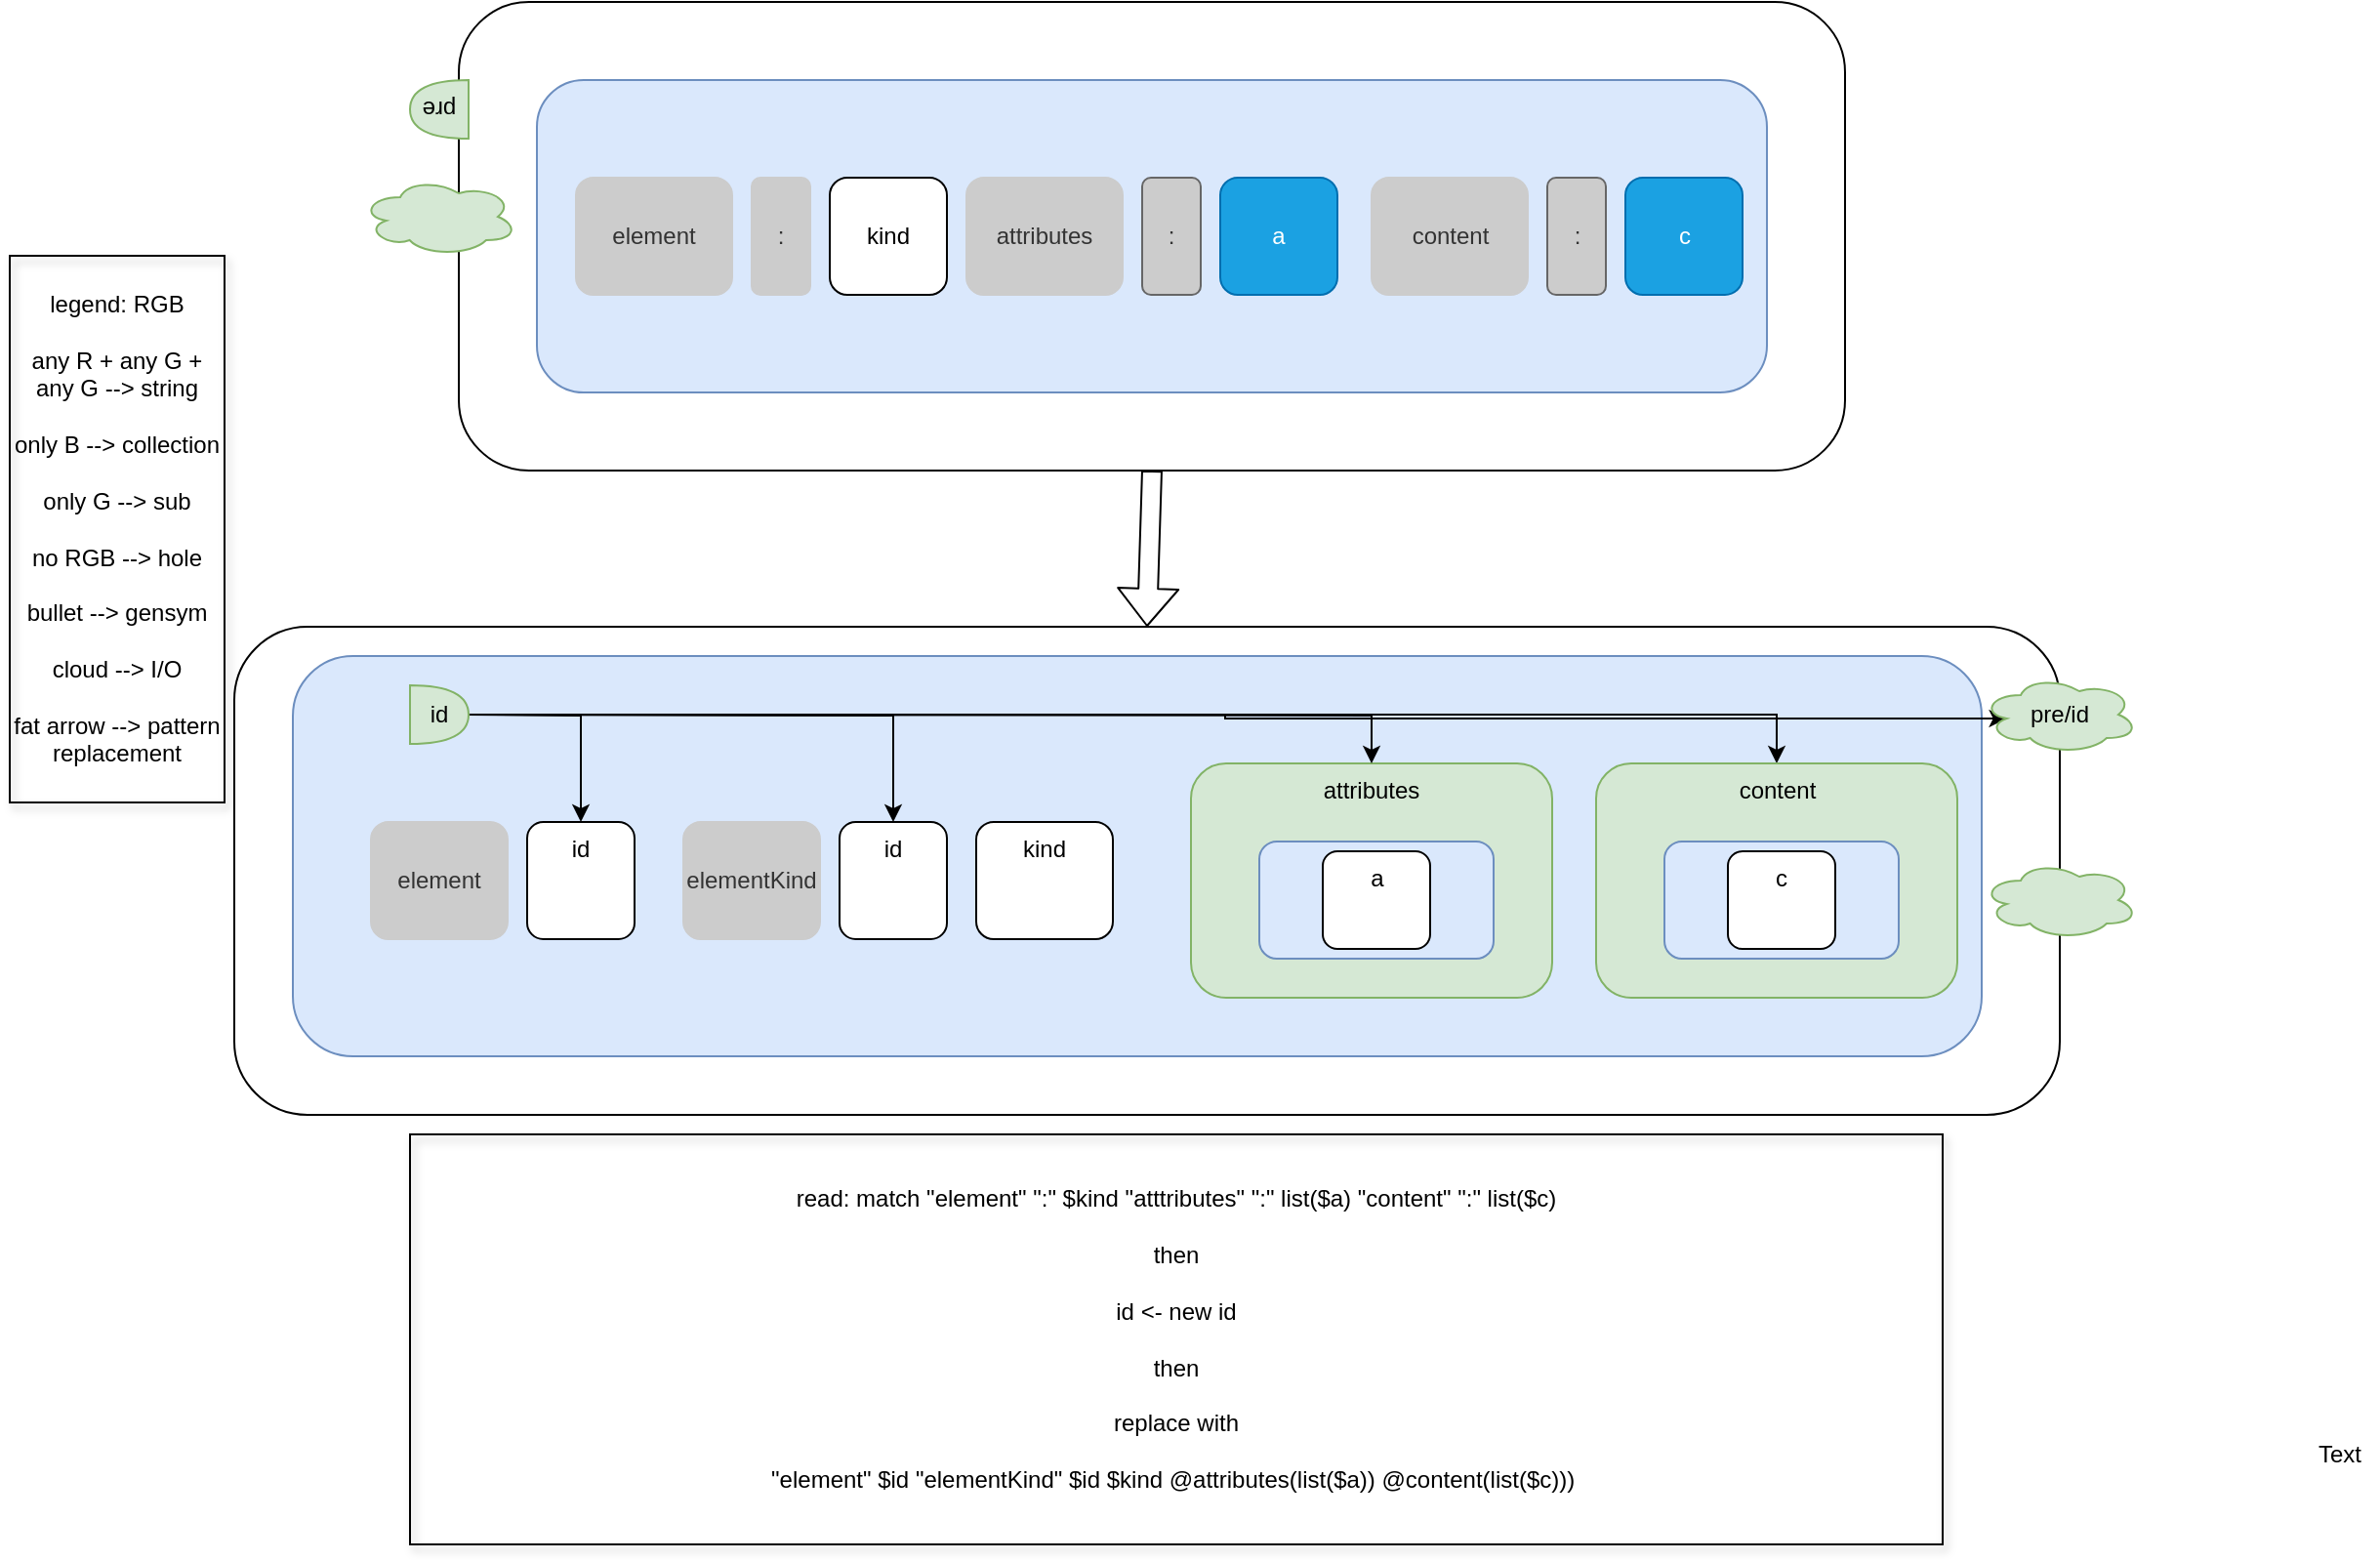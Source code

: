 <mxfile version="12.4.2" type="device" pages="6"><diagram id="GiBRdWB6nF-gpvsleawB" name="element"><mxGraphModel dx="1301" dy="871" grid="1" gridSize="10" guides="1" tooltips="1" connect="1" arrows="1" fold="1" page="1" pageScale="1" pageWidth="1100" pageHeight="850" math="0" shadow="0"><root><mxCell id="GbgWl41MH0p_nFh6t5PL-0"/><mxCell id="GbgWl41MH0p_nFh6t5PL-1" parent="GbgWl41MH0p_nFh6t5PL-0"/><mxCell id="0LHbQsovQamirxA95kBQ-0" value="" style="rounded=1;whiteSpace=wrap;html=1;" vertex="1" parent="GbgWl41MH0p_nFh6t5PL-1"><mxGeometry x="125" y="360" width="935" height="250" as="geometry"/></mxCell><mxCell id="0LHbQsovQamirxA95kBQ-7" value="" style="rounded=1;whiteSpace=wrap;html=1;fillColor=#dae8fc;strokeColor=#6c8ebf;verticalAlign=top;" vertex="1" parent="GbgWl41MH0p_nFh6t5PL-1"><mxGeometry x="155" y="375" width="865" height="205" as="geometry"/></mxCell><mxCell id="0LHbQsovQamirxA95kBQ-18" value="attributes" style="rounded=1;whiteSpace=wrap;html=1;verticalAlign=top;fillColor=#d5e8d4;strokeColor=#82b366;" vertex="1" parent="GbgWl41MH0p_nFh6t5PL-1"><mxGeometry x="615" y="430" width="185" height="120" as="geometry"/></mxCell><mxCell id="0LHbQsovQamirxA95kBQ-1" value="" style="rounded=1;whiteSpace=wrap;html=1;" vertex="1" parent="GbgWl41MH0p_nFh6t5PL-1"><mxGeometry x="240" y="40" width="710" height="240" as="geometry"/></mxCell><mxCell id="0LHbQsovQamirxA95kBQ-3" value="" style="rounded=1;whiteSpace=wrap;html=1;fillColor=#dae8fc;strokeColor=#6c8ebf;container=0;verticalAlign=top;" vertex="1" parent="GbgWl41MH0p_nFh6t5PL-1"><mxGeometry x="280" y="80" width="630" height="160" as="geometry"/></mxCell><mxCell id="0LHbQsovQamirxA95kBQ-17" style="edgeStyle=orthogonalEdgeStyle;rounded=0;orthogonalLoop=1;jettySize=auto;html=1;exitX=1;exitY=0.5;exitDx=0;exitDy=0;" edge="1" parent="GbgWl41MH0p_nFh6t5PL-1" target="0LHbQsovQamirxA95kBQ-11"><mxGeometry relative="1" as="geometry"><mxPoint x="245" y="405" as="sourcePoint"/></mxGeometry></mxCell><mxCell id="0LHbQsovQamirxA95kBQ-21" style="edgeStyle=orthogonalEdgeStyle;rounded=0;orthogonalLoop=1;jettySize=auto;html=1;exitX=1;exitY=0.5;exitDx=0;exitDy=0;entryX=0.5;entryY=0;entryDx=0;entryDy=0;" edge="1" parent="GbgWl41MH0p_nFh6t5PL-1" target="0LHbQsovQamirxA95kBQ-18"><mxGeometry relative="1" as="geometry"><mxPoint x="245" y="405" as="sourcePoint"/></mxGeometry></mxCell><mxCell id="0LHbQsovQamirxA95kBQ-24" style="edgeStyle=orthogonalEdgeStyle;rounded=0;orthogonalLoop=1;jettySize=auto;html=1;exitX=1;exitY=0.5;exitDx=0;exitDy=0;" edge="1" parent="GbgWl41MH0p_nFh6t5PL-1" target="0LHbQsovQamirxA95kBQ-23"><mxGeometry relative="1" as="geometry"><mxPoint x="245" y="405" as="sourcePoint"/></mxGeometry></mxCell><mxCell id="M9H_IVKBAlvjh7yGib9Y-18" style="edgeStyle=orthogonalEdgeStyle;rounded=0;orthogonalLoop=1;jettySize=auto;html=1;exitX=1;exitY=0.5;exitDx=0;exitDy=0;entryX=0.5;entryY=0;entryDx=0;entryDy=0;" edge="1" parent="GbgWl41MH0p_nFh6t5PL-1" target="M9H_IVKBAlvjh7yGib9Y-16"><mxGeometry relative="1" as="geometry"><mxPoint x="245" y="405" as="sourcePoint"/><Array as="points"><mxPoint x="915" y="405"/></Array></mxGeometry></mxCell><mxCell id="0LHbQsovQamirxA95kBQ-9" value="" style="ellipse;shape=cloud;whiteSpace=wrap;html=1;fillColor=#d5e8d4;strokeColor=#82b366;" vertex="1" parent="GbgWl41MH0p_nFh6t5PL-1"><mxGeometry x="190" y="130" width="80" height="40" as="geometry"/></mxCell><mxCell id="0LHbQsovQamirxA95kBQ-10" value="element" style="rounded=1;whiteSpace=wrap;html=1;fillColor=#CCCCCC;strokeColor=#CCCCCC;fontColor=#333333;" vertex="1" parent="GbgWl41MH0p_nFh6t5PL-1"><mxGeometry x="195" y="460" width="70" height="60" as="geometry"/></mxCell><mxCell id="0LHbQsovQamirxA95kBQ-11" value="id" style="rounded=1;whiteSpace=wrap;html=1;verticalAlign=top;" vertex="1" parent="GbgWl41MH0p_nFh6t5PL-1"><mxGeometry x="275" y="460" width="55" height="60" as="geometry"/></mxCell><mxCell id="0LHbQsovQamirxA95kBQ-12" value="" style="rounded=1;whiteSpace=wrap;html=1;fillColor=#dae8fc;strokeColor=#6c8ebf;" vertex="1" parent="GbgWl41MH0p_nFh6t5PL-1"><mxGeometry x="650" y="470" width="120" height="60" as="geometry"/></mxCell><mxCell id="0LHbQsovQamirxA95kBQ-13" value="" style="shape=flexArrow;endArrow=classic;html=1;entryX=0.5;entryY=0;entryDx=0;entryDy=0;exitX=0.5;exitY=1;exitDx=0;exitDy=0;" edge="1" parent="GbgWl41MH0p_nFh6t5PL-1" source="0LHbQsovQamirxA95kBQ-1" target="0LHbQsovQamirxA95kBQ-0"><mxGeometry width="50" height="50" relative="1" as="geometry"><mxPoint x="100" y="640" as="sourcePoint"/><mxPoint x="150" y="590" as="targetPoint"/></mxGeometry></mxCell><mxCell id="0LHbQsovQamirxA95kBQ-14" value="" style="ellipse;shape=cloud;whiteSpace=wrap;html=1;fillColor=#d5e8d4;strokeColor=#82b366;" vertex="1" parent="GbgWl41MH0p_nFh6t5PL-1"><mxGeometry x="1020" y="480" width="80" height="40" as="geometry"/></mxCell><mxCell id="0LHbQsovQamirxA95kBQ-4" value="element" style="rounded=1;whiteSpace=wrap;html=1;fillColor=#CCCCCC;strokeColor=#CCCCCC;fontColor=#333333;" vertex="1" parent="GbgWl41MH0p_nFh6t5PL-1"><mxGeometry x="300" y="130" width="80" height="60" as="geometry"/></mxCell><mxCell id="0LHbQsovQamirxA95kBQ-5" value=":" style="rounded=1;whiteSpace=wrap;html=1;fillColor=#CCCCCC;strokeColor=#CCCCCC;fontColor=#333333;" vertex="1" parent="GbgWl41MH0p_nFh6t5PL-1"><mxGeometry x="390" y="130" width="30" height="60" as="geometry"/></mxCell><mxCell id="0LHbQsovQamirxA95kBQ-16" value="kind" style="rounded=1;whiteSpace=wrap;html=1;" vertex="1" parent="GbgWl41MH0p_nFh6t5PL-1"><mxGeometry x="430" y="130" width="60" height="60" as="geometry"/></mxCell><mxCell id="0LHbQsovQamirxA95kBQ-22" value="elementKind" style="rounded=1;whiteSpace=wrap;html=1;fillColor=#CCCCCC;strokeColor=#CCCCCC;fontColor=#333333;" vertex="1" parent="GbgWl41MH0p_nFh6t5PL-1"><mxGeometry x="355" y="460" width="70" height="60" as="geometry"/></mxCell><mxCell id="0LHbQsovQamirxA95kBQ-23" value="id" style="rounded=1;whiteSpace=wrap;html=1;verticalAlign=top;" vertex="1" parent="GbgWl41MH0p_nFh6t5PL-1"><mxGeometry x="435" y="460" width="55" height="60" as="geometry"/></mxCell><mxCell id="0LHbQsovQamirxA95kBQ-25" value="kind" style="rounded=1;whiteSpace=wrap;html=1;verticalAlign=top;" vertex="1" parent="GbgWl41MH0p_nFh6t5PL-1"><mxGeometry x="505" y="460" width="70" height="60" as="geometry"/></mxCell><mxCell id="0LHbQsovQamirxA95kBQ-26" value="attributes" style="rounded=1;whiteSpace=wrap;html=1;fillColor=#CCCCCC;strokeColor=#CCCCCC;fontColor=#333333;" vertex="1" parent="GbgWl41MH0p_nFh6t5PL-1"><mxGeometry x="500" y="130" width="80" height="60" as="geometry"/></mxCell><mxCell id="0LHbQsovQamirxA95kBQ-27" value=":" style="rounded=1;whiteSpace=wrap;html=1;fillColor=#CCCCCC;strokeColor=#666666;fontColor=#333333;" vertex="1" parent="GbgWl41MH0p_nFh6t5PL-1"><mxGeometry x="590" y="130" width="30" height="60" as="geometry"/></mxCell><mxCell id="0LHbQsovQamirxA95kBQ-28" value="a" style="rounded=1;whiteSpace=wrap;html=1;fillColor=#1ba1e2;strokeColor=#006EAF;fontColor=#ffffff;" vertex="1" parent="GbgWl41MH0p_nFh6t5PL-1"><mxGeometry x="630" y="130" width="60" height="60" as="geometry"/></mxCell><mxCell id="0LHbQsovQamirxA95kBQ-29" value="content" style="rounded=1;whiteSpace=wrap;html=1;fillColor=#CCCCCC;strokeColor=#CCCCCC;fontColor=#333333;" vertex="1" parent="GbgWl41MH0p_nFh6t5PL-1"><mxGeometry x="707.5" y="130" width="80" height="60" as="geometry"/></mxCell><mxCell id="0LHbQsovQamirxA95kBQ-30" value=":" style="rounded=1;whiteSpace=wrap;html=1;fillColor=#CCCCCC;strokeColor=#666666;fontColor=#333333;" vertex="1" parent="GbgWl41MH0p_nFh6t5PL-1"><mxGeometry x="797.5" y="130" width="30" height="60" as="geometry"/></mxCell><mxCell id="0LHbQsovQamirxA95kBQ-31" value="c" style="rounded=1;whiteSpace=wrap;html=1;fillColor=#1ba1e2;strokeColor=#006EAF;fontColor=#ffffff;" vertex="1" parent="GbgWl41MH0p_nFh6t5PL-1"><mxGeometry x="837.5" y="130" width="60" height="60" as="geometry"/></mxCell><mxCell id="0LHbQsovQamirxA95kBQ-32" value="legend: RGB&lt;br&gt;&lt;br&gt;any R + any G + any G --&amp;gt; string&lt;br&gt;&lt;br&gt;only B --&amp;gt; collection&lt;br&gt;&lt;br&gt;only G --&amp;gt; sub&lt;br&gt;&lt;br&gt;no RGB --&amp;gt; hole&lt;br&gt;&lt;br&gt;bullet --&amp;gt; gensym&lt;br&gt;&lt;br&gt;cloud --&amp;gt; I/O&lt;br&gt;&lt;br&gt;fat arrow --&amp;gt; pattern replacement" style="text;html=1;strokeColor=#000000;fillColor=none;align=center;verticalAlign=middle;whiteSpace=wrap;rounded=0;shadow=1;" vertex="1" parent="GbgWl41MH0p_nFh6t5PL-1"><mxGeometry x="10" y="170" width="110" height="280" as="geometry"/></mxCell><mxCell id="M9H_IVKBAlvjh7yGib9Y-16" value="content" style="rounded=1;whiteSpace=wrap;html=1;verticalAlign=top;fillColor=#d5e8d4;strokeColor=#82b366;" vertex="1" parent="GbgWl41MH0p_nFh6t5PL-1"><mxGeometry x="822.5" y="430" width="185" height="120" as="geometry"/></mxCell><mxCell id="M9H_IVKBAlvjh7yGib9Y-17" value="" style="rounded=1;whiteSpace=wrap;html=1;fillColor=#dae8fc;strokeColor=#6c8ebf;" vertex="1" parent="GbgWl41MH0p_nFh6t5PL-1"><mxGeometry x="857.5" y="470" width="120" height="60" as="geometry"/></mxCell><mxCell id="ItqrlC2OyuBR9gahp9m--1" style="edgeStyle=orthogonalEdgeStyle;rounded=0;orthogonalLoop=1;jettySize=auto;html=1;exitX=1;exitY=0.5;exitDx=0;exitDy=0;exitPerimeter=0;entryX=0.16;entryY=0.55;entryDx=0;entryDy=0;entryPerimeter=0;" edge="1" parent="GbgWl41MH0p_nFh6t5PL-1" source="M9H_IVKBAlvjh7yGib9Y-20" target="ItqrlC2OyuBR9gahp9m--0"><mxGeometry relative="1" as="geometry"/></mxCell><mxCell id="M9H_IVKBAlvjh7yGib9Y-20" value="id" style="shape=or;whiteSpace=wrap;html=1;shadow=0;strokeColor=#82b366;fillColor=#d5e8d4;" vertex="1" parent="GbgWl41MH0p_nFh6t5PL-1"><mxGeometry x="215" y="390" width="30" height="30" as="geometry"/></mxCell><mxCell id="9EY_-r0MDxx3qeaXjn6o-0" value="read: match &quot;element&quot; &quot;:&quot; $kind &quot;atttributes&quot; &quot;:&quot; list($a) &quot;content&quot; &quot;:&quot; list($c)&lt;br&gt;&lt;br&gt;then&lt;br&gt;&lt;br&gt;id &amp;lt;- new id&lt;br&gt;&lt;br&gt;then&lt;br&gt;&lt;br&gt;replace with&lt;br&gt;&lt;br&gt;&quot;element&quot; $id &quot;elementKind&quot; $id $kind @attributes(list($a)) @content(list($c)))&amp;nbsp;" style="text;html=1;strokeColor=#000000;fillColor=none;align=center;verticalAlign=middle;whiteSpace=wrap;rounded=0;shadow=1;" vertex="1" parent="GbgWl41MH0p_nFh6t5PL-1"><mxGeometry x="215" y="620" width="785" height="210" as="geometry"/></mxCell><mxCell id="2oGZAkXwiO3qJ7gknGq2-0" value="a" style="rounded=1;whiteSpace=wrap;html=1;verticalAlign=top;" vertex="1" parent="GbgWl41MH0p_nFh6t5PL-1"><mxGeometry x="682.5" y="475" width="55" height="50" as="geometry"/></mxCell><mxCell id="2oGZAkXwiO3qJ7gknGq2-1" value="c" style="rounded=1;whiteSpace=wrap;html=1;verticalAlign=top;" vertex="1" parent="GbgWl41MH0p_nFh6t5PL-1"><mxGeometry x="890" y="475" width="55" height="50" as="geometry"/></mxCell><mxCell id="2oGZAkXwiO3qJ7gknGq2-2" value="Text" style="text;html=1;align=center;verticalAlign=middle;resizable=0;points=[];;autosize=1;" vertex="1" parent="GbgWl41MH0p_nFh6t5PL-1"><mxGeometry x="1183" y="774" width="40" height="20" as="geometry"/></mxCell><mxCell id="p-bQjZqat1qqSV8BRgw3-0" value="pre" style="shape=or;whiteSpace=wrap;html=1;shadow=0;strokeColor=#82b366;rotation=-180;fillColor=#d5e8d4;" vertex="1" parent="GbgWl41MH0p_nFh6t5PL-1"><mxGeometry x="215" y="80" width="30" height="30" as="geometry"/></mxCell><mxCell id="ItqrlC2OyuBR9gahp9m--0" value="pre/id" style="ellipse;shape=cloud;whiteSpace=wrap;html=1;fillColor=#d5e8d4;strokeColor=#82b366;" vertex="1" parent="GbgWl41MH0p_nFh6t5PL-1"><mxGeometry x="1020" y="385" width="80" height="40" as="geometry"/></mxCell></root></mxGraphModel></diagram><diagram id="sPv36CqaWzY1-cHm2cdt" name="attributes"><mxGraphModel dx="1106" dy="740" grid="1" gridSize="10" guides="1" tooltips="1" connect="1" arrows="1" fold="1" page="1" pageScale="1" pageWidth="1100" pageHeight="850" math="0" shadow="0"><root><mxCell id="DPhY5bc42cXJVs_Lg4zA-0"/><mxCell id="DPhY5bc42cXJVs_Lg4zA-1" parent="DPhY5bc42cXJVs_Lg4zA-0"/><mxCell id="RJwRaLLxa9eITFLoBuF8-0" value="" style="rounded=1;whiteSpace=wrap;html=1;" vertex="1" parent="DPhY5bc42cXJVs_Lg4zA-1"><mxGeometry x="150" y="360" width="700" height="240" as="geometry"/></mxCell><mxCell id="RJwRaLLxa9eITFLoBuF8-1" value="" style="rounded=1;whiteSpace=wrap;html=1;" vertex="1" parent="DPhY5bc42cXJVs_Lg4zA-1"><mxGeometry x="160" y="40" width="680" height="240" as="geometry"/></mxCell><mxCell id="RJwRaLLxa9eITFLoBuF8-3" value="" style="rounded=1;whiteSpace=wrap;html=1;fillColor=#dae8fc;strokeColor=#6c8ebf;container=0;verticalAlign=top;" vertex="1" parent="DPhY5bc42cXJVs_Lg4zA-1"><mxGeometry x="360" y="80" width="400" height="160" as="geometry"/></mxCell><mxCell id="RJwRaLLxa9eITFLoBuF8-7" value="" style="rounded=1;whiteSpace=wrap;html=1;fillColor=#dae8fc;strokeColor=#6c8ebf;verticalAlign=top;" vertex="1" parent="DPhY5bc42cXJVs_Lg4zA-1"><mxGeometry x="262.5" y="375" width="535" height="210" as="geometry"/></mxCell><mxCell id="RJwRaLLxa9eITFLoBuF8-8" value="id" style="whiteSpace=wrap;html=1;aspect=fixed;fillColor=#f8cecc;strokeColor=#b85450;" vertex="1" parent="DPhY5bc42cXJVs_Lg4zA-1"><mxGeometry x="145" y="80" width="30" height="30" as="geometry"/></mxCell><mxCell id="RJwRaLLxa9eITFLoBuF8-9" value="" style="ellipse;shape=cloud;whiteSpace=wrap;html=1;fillColor=#f8cecc;strokeColor=#b85450;" vertex="1" parent="DPhY5bc42cXJVs_Lg4zA-1"><mxGeometry x="120" y="130" width="80" height="40" as="geometry"/></mxCell><mxCell id="RJwRaLLxa9eITFLoBuF8-10" value="a" style="rounded=1;whiteSpace=wrap;html=1;" vertex="1" parent="DPhY5bc42cXJVs_Lg4zA-1"><mxGeometry x="285" y="460" width="120" height="60" as="geometry"/></mxCell><mxCell id="RJwRaLLxa9eITFLoBuF8-11" value="id" style="rounded=1;whiteSpace=wrap;html=1;" vertex="1" parent="DPhY5bc42cXJVs_Lg4zA-1"><mxGeometry x="455" y="460" width="120" height="60" as="geometry"/></mxCell><mxCell id="RJwRaLLxa9eITFLoBuF8-12" value="value" style="rounded=1;whiteSpace=wrap;html=1;" vertex="1" parent="DPhY5bc42cXJVs_Lg4zA-1"><mxGeometry x="625" y="460" width="120" height="60" as="geometry"/></mxCell><mxCell id="RJwRaLLxa9eITFLoBuF8-13" value="" style="shape=flexArrow;endArrow=classic;html=1;entryX=0.5;entryY=0;entryDx=0;entryDy=0;exitX=0.5;exitY=1;exitDx=0;exitDy=0;" edge="1" parent="DPhY5bc42cXJVs_Lg4zA-1" source="RJwRaLLxa9eITFLoBuF8-1" target="RJwRaLLxa9eITFLoBuF8-0"><mxGeometry width="50" height="50" relative="1" as="geometry"><mxPoint x="120" y="640" as="sourcePoint"/><mxPoint x="170" y="590" as="targetPoint"/></mxGeometry></mxCell><mxCell id="RJwRaLLxa9eITFLoBuF8-14" value="" style="ellipse;shape=cloud;whiteSpace=wrap;html=1;fillColor=#f8cecc;strokeColor=#b85450;" vertex="1" parent="DPhY5bc42cXJVs_Lg4zA-1"><mxGeometry x="820" y="450" width="80" height="40" as="geometry"/></mxCell><mxCell id="RJwRaLLxa9eITFLoBuF8-4" value="a" style="rounded=1;whiteSpace=wrap;html=1;" vertex="1" parent="DPhY5bc42cXJVs_Lg4zA-1"><mxGeometry x="380" y="130" width="120" height="60" as="geometry"/></mxCell><mxCell id="RJwRaLLxa9eITFLoBuF8-5" value=":" style="rounded=1;whiteSpace=wrap;html=1;fillColor=#CCCCCC;strokeColor=#999999;fontColor=#333333;" vertex="1" parent="DPhY5bc42cXJVs_Lg4zA-1"><mxGeometry x="540" y="130" width="30" height="60" as="geometry"/></mxCell><mxCell id="RJwRaLLxa9eITFLoBuF8-6" value="value" style="rounded=1;whiteSpace=wrap;html=1;" vertex="1" parent="DPhY5bc42cXJVs_Lg4zA-1"><mxGeometry x="610" y="130" width="120" height="60" as="geometry"/></mxCell></root></mxGraphModel></diagram><diagram id="iakOBzGeN-sFx1ec9zwP" name="content"><mxGraphModel dx="1106" dy="740" grid="1" gridSize="10" guides="1" tooltips="1" connect="1" arrows="1" fold="1" page="1" pageScale="1" pageWidth="1100" pageHeight="850" math="0" shadow="0"><root><mxCell id="FL0YnQG8M9NT3laOWdaY-0"/><mxCell id="FL0YnQG8M9NT3laOWdaY-1" parent="FL0YnQG8M9NT3laOWdaY-0"/><mxCell id="FL0YnQG8M9NT3laOWdaY-2" value="" style="rounded=1;whiteSpace=wrap;html=1;" vertex="1" parent="FL0YnQG8M9NT3laOWdaY-1"><mxGeometry x="150" y="360" width="700" height="240" as="geometry"/></mxCell><mxCell id="FL0YnQG8M9NT3laOWdaY-3" value="" style="rounded=1;whiteSpace=wrap;html=1;" vertex="1" parent="FL0YnQG8M9NT3laOWdaY-1"><mxGeometry x="160" y="40" width="680" height="240" as="geometry"/></mxCell><mxCell id="FL0YnQG8M9NT3laOWdaY-4" value="" style="rounded=1;whiteSpace=wrap;html=1;fillColor=#dae8fc;strokeColor=#6c8ebf;container=0;verticalAlign=top;" vertex="1" parent="FL0YnQG8M9NT3laOWdaY-1"><mxGeometry x="360" y="80" width="400" height="160" as="geometry"/></mxCell><mxCell id="FL0YnQG8M9NT3laOWdaY-5" value="" style="rounded=1;whiteSpace=wrap;html=1;fillColor=#dae8fc;strokeColor=#6c8ebf;verticalAlign=top;" vertex="1" parent="FL0YnQG8M9NT3laOWdaY-1"><mxGeometry x="262.5" y="375" width="535" height="210" as="geometry"/></mxCell><mxCell id="QU_BsVs4Jux7NHyGzYqq-0" style="edgeStyle=orthogonalEdgeStyle;rounded=0;orthogonalLoop=1;jettySize=auto;html=1;exitX=1;exitY=0.5;exitDx=0;exitDy=0;entryX=0;entryY=0.25;entryDx=0;entryDy=0;" edge="1" parent="FL0YnQG8M9NT3laOWdaY-1" source="FL0YnQG8M9NT3laOWdaY-6" target="FL0YnQG8M9NT3laOWdaY-10"><mxGeometry relative="1" as="geometry"><Array as="points"><mxPoint x="320" y="95"/><mxPoint x="320" y="450"/></Array></mxGeometry></mxCell><mxCell id="FL0YnQG8M9NT3laOWdaY-6" value="id" style="whiteSpace=wrap;html=1;aspect=fixed;fillColor=#f8cecc;strokeColor=#b85450;" vertex="1" parent="FL0YnQG8M9NT3laOWdaY-1"><mxGeometry x="145" y="80" width="30" height="30" as="geometry"/></mxCell><mxCell id="FL0YnQG8M9NT3laOWdaY-7" value="" style="ellipse;shape=cloud;whiteSpace=wrap;html=1;fillColor=#f8cecc;strokeColor=#b85450;" vertex="1" parent="FL0YnQG8M9NT3laOWdaY-1"><mxGeometry x="120" y="130" width="80" height="40" as="geometry"/></mxCell><mxCell id="FL0YnQG8M9NT3laOWdaY-10" value="element" style="rounded=1;whiteSpace=wrap;html=1;verticalAlign=top;fillColor=#f8cecc;strokeColor=#b85450;" vertex="1" parent="FL0YnQG8M9NT3laOWdaY-1"><mxGeometry x="380" y="420" width="280" height="120" as="geometry"/></mxCell><mxCell id="FL0YnQG8M9NT3laOWdaY-11" value="" style="shape=flexArrow;endArrow=classic;html=1;entryX=0.5;entryY=0;entryDx=0;entryDy=0;exitX=0.5;exitY=1;exitDx=0;exitDy=0;" edge="1" parent="FL0YnQG8M9NT3laOWdaY-1" source="FL0YnQG8M9NT3laOWdaY-3" target="FL0YnQG8M9NT3laOWdaY-2"><mxGeometry width="50" height="50" relative="1" as="geometry"><mxPoint x="120" y="640" as="sourcePoint"/><mxPoint x="170" y="590" as="targetPoint"/></mxGeometry></mxCell><mxCell id="FL0YnQG8M9NT3laOWdaY-12" value="" style="ellipse;shape=cloud;whiteSpace=wrap;html=1;fillColor=#f8cecc;strokeColor=#b85450;" vertex="1" parent="FL0YnQG8M9NT3laOWdaY-1"><mxGeometry x="810" y="450" width="80" height="40" as="geometry"/></mxCell><mxCell id="FL0YnQG8M9NT3laOWdaY-15" value="stuff" style="rounded=1;whiteSpace=wrap;html=1;" vertex="1" parent="FL0YnQG8M9NT3laOWdaY-1"><mxGeometry x="500" y="130" width="120" height="60" as="geometry"/></mxCell><mxCell id="b9Yq8z7nAgbWqHjIIgJl-1" value="stuff" style="rounded=1;whiteSpace=wrap;html=1;" vertex="1" parent="FL0YnQG8M9NT3laOWdaY-1"><mxGeometry x="460" y="460" width="120" height="60" as="geometry"/></mxCell></root></mxGraphModel></diagram><diagram id="9isCypYv_Fvz1KVcYilE" name="Page-6"><mxGraphModel dx="1106" dy="740" grid="1" gridSize="10" guides="1" tooltips="1" connect="1" arrows="1" fold="1" page="1" pageScale="1" pageWidth="1100" pageHeight="850" math="0" shadow="0"><root><mxCell id="NrSSi78mfDbe7kTmjt1h-0"/><mxCell id="NrSSi78mfDbe7kTmjt1h-1" parent="NrSSi78mfDbe7kTmjt1h-0"/></root></mxGraphModel></diagram><diagram id="41YF7EZuykdcroZ40FBZ" name="ignore (attributes)"><mxGraphModel dx="1106" dy="740" grid="1" gridSize="10" guides="1" tooltips="1" connect="1" arrows="1" fold="1" page="1" pageScale="1" pageWidth="1100" pageHeight="850" math="0" shadow="0"><root><mxCell id="0"/><mxCell id="1" parent="0"/><mxCell id="SkgQobN5D6oTbQHA3N5r-15" value="" style="rounded=1;whiteSpace=wrap;html=1;" vertex="1" parent="1"><mxGeometry x="120" y="360" width="740" height="240" as="geometry"/></mxCell><mxCell id="SkgQobN5D6oTbQHA3N5r-6" value="" style="rounded=1;whiteSpace=wrap;html=1;" vertex="1" parent="1"><mxGeometry x="160" y="40" width="680" height="240" as="geometry"/></mxCell><mxCell id="SkgQobN5D6oTbQHA3N5r-1" value="attributes" style="rounded=1;whiteSpace=wrap;html=1;fillColor=#f5f5f5;strokeColor=#666666;fontColor=#333333;" vertex="1" parent="1"><mxGeometry x="220" y="120" width="120" height="60" as="geometry"/></mxCell><mxCell id="SkgQobN5D6oTbQHA3N5r-2" value="list" style="rounded=1;whiteSpace=wrap;html=1;fillColor=#ffe6cc;strokeColor=#d79b00;container=1;verticalAlign=top;" vertex="1" parent="1"><mxGeometry x="360" y="80" width="400" height="160" as="geometry"/></mxCell><mxCell id="SkgQobN5D6oTbQHA3N5r-3" value="string-1" style="rounded=1;whiteSpace=wrap;html=1;" vertex="1" parent="SkgQobN5D6oTbQHA3N5r-2"><mxGeometry x="20" y="50" width="120" height="60" as="geometry"/></mxCell><mxCell id="SkgQobN5D6oTbQHA3N5r-4" value=":" style="rounded=1;whiteSpace=wrap;html=1;fillColor=#f5f5f5;strokeColor=#666666;fontColor=#333333;" vertex="1" parent="SkgQobN5D6oTbQHA3N5r-2"><mxGeometry x="180" y="50" width="30" height="60" as="geometry"/></mxCell><mxCell id="SkgQobN5D6oTbQHA3N5r-5" value="string-2" style="rounded=1;whiteSpace=wrap;html=1;" vertex="1" parent="SkgQobN5D6oTbQHA3N5r-2"><mxGeometry x="250" y="50" width="120" height="60" as="geometry"/></mxCell><mxCell id="SkgQobN5D6oTbQHA3N5r-7" value="list" style="rounded=1;whiteSpace=wrap;html=1;fillColor=#ffe6cc;strokeColor=#d79b00;verticalAlign=top;" vertex="1" parent="1"><mxGeometry x="272.5" y="375" width="535" height="210" as="geometry"/></mxCell><mxCell id="SkgQobN5D6oTbQHA3N5r-8" value="id" style="whiteSpace=wrap;html=1;aspect=fixed;" vertex="1" parent="1"><mxGeometry x="145" y="80" width="30" height="30" as="geometry"/></mxCell><mxCell id="SkgQobN5D6oTbQHA3N5r-10" value="" style="ellipse;shape=cloud;whiteSpace=wrap;html=1;" vertex="1" parent="1"><mxGeometry x="120" y="130" width="80" height="40" as="geometry"/></mxCell><mxCell id="SkgQobN5D6oTbQHA3N5r-11" value="string-1" style="rounded=1;whiteSpace=wrap;html=1;" vertex="1" parent="1"><mxGeometry x="295" y="460" width="120" height="60" as="geometry"/></mxCell><mxCell id="SkgQobN5D6oTbQHA3N5r-12" value="id" style="rounded=1;whiteSpace=wrap;html=1;" vertex="1" parent="1"><mxGeometry x="465" y="460" width="120" height="60" as="geometry"/></mxCell><mxCell id="SkgQobN5D6oTbQHA3N5r-13" value="string-2" style="rounded=1;whiteSpace=wrap;html=1;" vertex="1" parent="1"><mxGeometry x="635" y="460" width="120" height="60" as="geometry"/></mxCell><mxCell id="SkgQobN5D6oTbQHA3N5r-14" value="" style="shape=flexArrow;endArrow=classic;html=1;entryX=0.5;entryY=0;entryDx=0;entryDy=0;exitX=0.5;exitY=1;exitDx=0;exitDy=0;" edge="1" parent="1" source="SkgQobN5D6oTbQHA3N5r-6" target="SkgQobN5D6oTbQHA3N5r-15"><mxGeometry width="50" height="50" relative="1" as="geometry"><mxPoint x="120" y="640" as="sourcePoint"/><mxPoint x="170" y="590" as="targetPoint"/></mxGeometry></mxCell><mxCell id="SkgQobN5D6oTbQHA3N5r-16" value="" style="ellipse;shape=cloud;whiteSpace=wrap;html=1;" vertex="1" parent="1"><mxGeometry x="820" y="450" width="80" height="40" as="geometry"/></mxCell><mxCell id="SkgQobN5D6oTbQHA3N5r-17" value="attributes" style="rounded=1;whiteSpace=wrap;html=1;fillColor=#f5f5f5;strokeColor=#666666;fontColor=#333333;" vertex="1" parent="1"><mxGeometry x="140" y="460" width="120" height="60" as="geometry"/></mxCell></root></mxGraphModel></diagram><diagram id="R5bZSDJfwC02VfHsNKpQ" name="ignore (flatten attributes)"><mxGraphModel dx="1106" dy="740" grid="1" gridSize="10" guides="1" tooltips="1" connect="1" arrows="1" fold="1" page="1" pageScale="1" pageWidth="1100" pageHeight="850" math="0" shadow="0"><root><mxCell id="7D5Zs7KbzuKKOU6G5Omd-0"/><mxCell id="7D5Zs7KbzuKKOU6G5Omd-1" parent="7D5Zs7KbzuKKOU6G5Omd-0"/><mxCell id="7D5Zs7KbzuKKOU6G5Omd-2" value="" style="rounded=1;whiteSpace=wrap;html=1;" vertex="1" parent="7D5Zs7KbzuKKOU6G5Omd-1"><mxGeometry x="120" y="40" width="740" height="240" as="geometry"/></mxCell><mxCell id="7D5Zs7KbzuKKOU6G5Omd-3" value="list" style="rounded=1;whiteSpace=wrap;html=1;fillColor=#ffe6cc;strokeColor=#d79b00;verticalAlign=top;" vertex="1" parent="7D5Zs7KbzuKKOU6G5Omd-1"><mxGeometry x="272.5" y="55" width="535" height="210" as="geometry"/></mxCell><mxCell id="7D5Zs7KbzuKKOU6G5Omd-5" value="?" style="rounded=1;whiteSpace=wrap;html=1;" vertex="1" parent="7D5Zs7KbzuKKOU6G5Omd-1"><mxGeometry x="465" y="140" width="120" height="60" as="geometry"/></mxCell><mxCell id="7D5Zs7KbzuKKOU6G5Omd-7" value="" style="ellipse;shape=cloud;whiteSpace=wrap;html=1;" vertex="1" parent="7D5Zs7KbzuKKOU6G5Omd-1"><mxGeometry x="80" y="90" width="80" height="40" as="geometry"/></mxCell><mxCell id="7D5Zs7KbzuKKOU6G5Omd-8" value="attributes" style="rounded=1;whiteSpace=wrap;html=1;fillColor=#f5f5f5;strokeColor=#666666;fontColor=#333333;" vertex="1" parent="7D5Zs7KbzuKKOU6G5Omd-1"><mxGeometry x="140" y="140" width="120" height="60" as="geometry"/></mxCell><mxCell id="7D5Zs7KbzuKKOU6G5Omd-9" value="" style="rounded=1;whiteSpace=wrap;html=1;" vertex="1" parent="7D5Zs7KbzuKKOU6G5Omd-1"><mxGeometry x="120" y="360" width="740" height="240" as="geometry"/></mxCell><mxCell id="7D5Zs7KbzuKKOU6G5Omd-12" value="?" style="rounded=1;whiteSpace=wrap;html=1;fillColor=#f5f5f5;strokeColor=#666666;fontColor=#333333;shadow=1;" vertex="1" parent="7D5Zs7KbzuKKOU6G5Omd-1"><mxGeometry x="465" y="460" width="120" height="60" as="geometry"/></mxCell><mxCell id="7D5Zs7KbzuKKOU6G5Omd-14" value="" style="ellipse;shape=cloud;whiteSpace=wrap;html=1;" vertex="1" parent="7D5Zs7KbzuKKOU6G5Omd-1"><mxGeometry x="820" y="450" width="80" height="40" as="geometry"/></mxCell><mxCell id="ir5C5NRobJcnHLe8cLbP-0" value="" style="shape=flexArrow;endArrow=classic;html=1;entryX=0.5;entryY=0;entryDx=0;entryDy=0;exitX=0.5;exitY=1;exitDx=0;exitDy=0;" edge="1" parent="7D5Zs7KbzuKKOU6G5Omd-1" source="7D5Zs7KbzuKKOU6G5Omd-2" target="7D5Zs7KbzuKKOU6G5Omd-9"><mxGeometry width="50" height="50" relative="1" as="geometry"><mxPoint x="80" y="670" as="sourcePoint"/><mxPoint x="130" y="620" as="targetPoint"/></mxGeometry></mxCell><mxCell id="ir5C5NRobJcnHLe8cLbP-2" value="elements" style="text;html=1;strokeColor=none;fillColor=none;align=center;verticalAlign=middle;whiteSpace=wrap;rounded=0;shadow=1;" vertex="1" parent="7D5Zs7KbzuKKOU6G5Omd-1"><mxGeometry x="480" y="440" width="50" height="20" as="geometry"/></mxCell><mxCell id="ir5C5NRobJcnHLe8cLbP-3" value="⟪" style="rounded=1;whiteSpace=wrap;html=1;fillColor=#f5f5f5;strokeColor=#666666;fontColor=#333333;" vertex="1" parent="7D5Zs7KbzuKKOU6G5Omd-1"><mxGeometry x="410" y="460" width="20" height="60" as="geometry"/></mxCell><mxCell id="ir5C5NRobJcnHLe8cLbP-4" value="⟫" style="rounded=1;whiteSpace=wrap;html=1;fillColor=#f5f5f5;strokeColor=#666666;fontColor=#333333;" vertex="1" parent="7D5Zs7KbzuKKOU6G5Omd-1"><mxGeometry x="610" y="460" width="20" height="60" as="geometry"/></mxCell></root></mxGraphModel></diagram></mxfile>